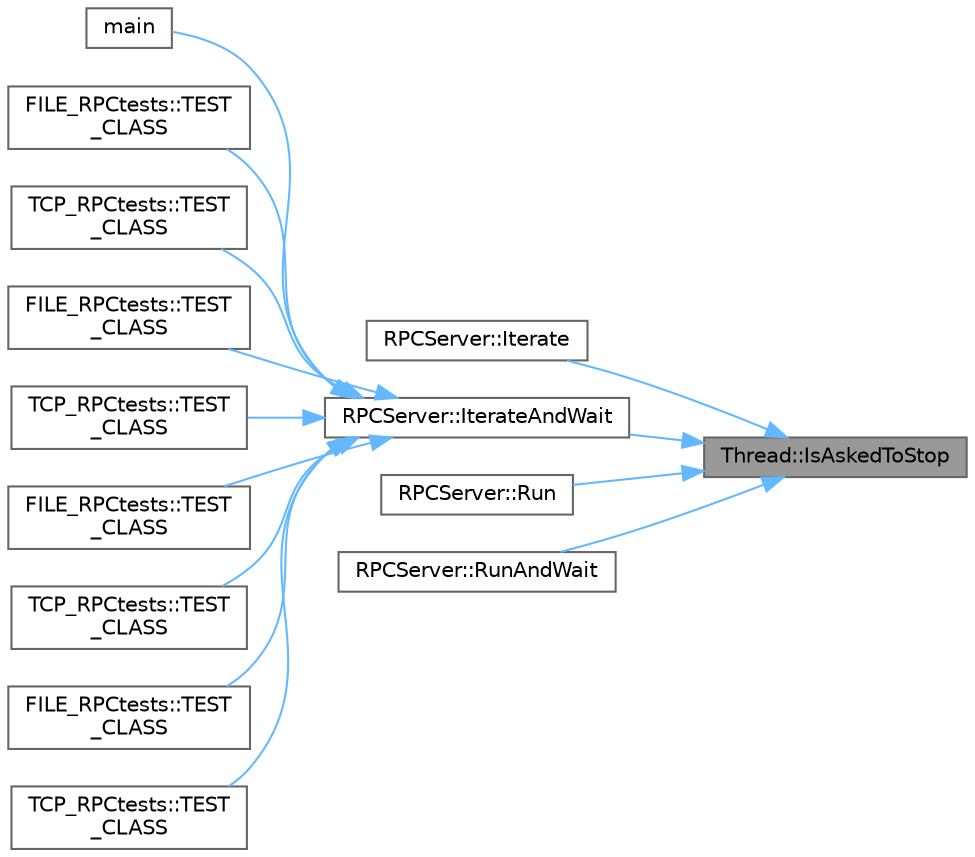 digraph "Thread::IsAskedToStop"
{
 // LATEX_PDF_SIZE
  bgcolor="transparent";
  edge [fontname=Helvetica,fontsize=10,labelfontname=Helvetica,labelfontsize=10];
  node [fontname=Helvetica,fontsize=10,shape=box,height=0.2,width=0.4];
  rankdir="RL";
  Node1 [id="Node000001",label="Thread::IsAskedToStop",height=0.2,width=0.4,color="gray40", fillcolor="grey60", style="filled", fontcolor="black",tooltip=" "];
  Node1 -> Node2 [id="edge1_Node000001_Node000002",dir="back",color="steelblue1",style="solid",tooltip=" "];
  Node2 [id="Node000002",label="RPCServer::Iterate",height=0.2,width=0.4,color="grey40", fillcolor="white", style="filled",URL="$class_r_p_c_server.html#a052d64b45ee81f39dbf038d95f99ff08",tooltip="Iterates on Run."];
  Node1 -> Node3 [id="edge2_Node000001_Node000003",dir="back",color="steelblue1",style="solid",tooltip=" "];
  Node3 [id="Node000003",label="RPCServer::IterateAndWait",height=0.2,width=0.4,color="grey40", fillcolor="white", style="filled",URL="$class_r_p_c_server.html#aa0789295acfd6111907957f4feafcebe",tooltip=" "];
  Node3 -> Node4 [id="edge3_Node000003_Node000004",dir="back",color="steelblue1",style="solid",tooltip=" "];
  Node4 [id="Node000004",label="main",height=0.2,width=0.4,color="grey40", fillcolor="white", style="filled",URL="$_test_server_8cpp.html#a3c04138a5bfe5d72780bb7e82a18e627",tooltip=" "];
  Node3 -> Node5 [id="edge4_Node000003_Node000005",dir="back",color="steelblue1",style="solid",tooltip=" "];
  Node5 [id="Node000005",label="FILE_RPCtests::TEST\l_CLASS",height=0.2,width=0.4,color="grey40", fillcolor="white", style="filled",URL="$namespace_f_i_l_e___r_p_ctests.html#ab98793b3c931111fc269ba033a6f47a7",tooltip=" "];
  Node3 -> Node6 [id="edge5_Node000003_Node000006",dir="back",color="steelblue1",style="solid",tooltip=" "];
  Node6 [id="Node000006",label="TCP_RPCtests::TEST\l_CLASS",height=0.2,width=0.4,color="grey40", fillcolor="white", style="filled",URL="$namespace_t_c_p___r_p_ctests.html#a6d29446a916427c66e0cd6dab3da1590",tooltip=" "];
  Node3 -> Node7 [id="edge6_Node000003_Node000007",dir="back",color="steelblue1",style="solid",tooltip=" "];
  Node7 [id="Node000007",label="FILE_RPCtests::TEST\l_CLASS",height=0.2,width=0.4,color="grey40", fillcolor="white", style="filled",URL="$namespace_f_i_l_e___r_p_ctests.html#ad1bff804e38bb7ba9c9fa3b69324cb99",tooltip=" "];
  Node3 -> Node8 [id="edge7_Node000003_Node000008",dir="back",color="steelblue1",style="solid",tooltip=" "];
  Node8 [id="Node000008",label="TCP_RPCtests::TEST\l_CLASS",height=0.2,width=0.4,color="grey40", fillcolor="white", style="filled",URL="$namespace_t_c_p___r_p_ctests.html#a2a7a75d2b788af25f6f371d1a63b3db2",tooltip=" "];
  Node3 -> Node9 [id="edge8_Node000003_Node000009",dir="back",color="steelblue1",style="solid",tooltip=" "];
  Node9 [id="Node000009",label="FILE_RPCtests::TEST\l_CLASS",height=0.2,width=0.4,color="grey40", fillcolor="white", style="filled",URL="$namespace_f_i_l_e___r_p_ctests.html#a636ab43c3fef34f2597214851942d281",tooltip=" "];
  Node3 -> Node10 [id="edge9_Node000003_Node000010",dir="back",color="steelblue1",style="solid",tooltip=" "];
  Node10 [id="Node000010",label="TCP_RPCtests::TEST\l_CLASS",height=0.2,width=0.4,color="grey40", fillcolor="white", style="filled",URL="$namespace_t_c_p___r_p_ctests.html#aa5e5866de8e8ead46be09df41748652d",tooltip=" "];
  Node3 -> Node11 [id="edge10_Node000003_Node000011",dir="back",color="steelblue1",style="solid",tooltip=" "];
  Node11 [id="Node000011",label="FILE_RPCtests::TEST\l_CLASS",height=0.2,width=0.4,color="grey40", fillcolor="white", style="filled",URL="$namespace_f_i_l_e___r_p_ctests.html#a8455a86e0b70658b6e6e6b706dfab9ea",tooltip=" "];
  Node3 -> Node12 [id="edge11_Node000003_Node000012",dir="back",color="steelblue1",style="solid",tooltip=" "];
  Node12 [id="Node000012",label="TCP_RPCtests::TEST\l_CLASS",height=0.2,width=0.4,color="grey40", fillcolor="white", style="filled",URL="$namespace_t_c_p___r_p_ctests.html#a91a887fad1546479bf8651b8ba595dd8",tooltip=" "];
  Node1 -> Node13 [id="edge12_Node000001_Node000013",dir="back",color="steelblue1",style="solid",tooltip=" "];
  Node13 [id="Node000013",label="RPCServer::Run",height=0.2,width=0.4,color="grey40", fillcolor="white", style="filled",URL="$class_r_p_c_server.html#a9931bbb33dd747794b4699f2ac5f92b7",tooltip="One shot run of the server, will accept a single connection and then serve the connected client...."];
  Node1 -> Node14 [id="edge13_Node000001_Node000014",dir="back",color="steelblue1",style="solid",tooltip=" "];
  Node14 [id="Node000014",label="RPCServer::RunAndWait",height=0.2,width=0.4,color="grey40", fillcolor="white", style="filled",URL="$class_r_p_c_server.html#abbfc93a1189b152880e947ed27c85bca",tooltip="One shot run of the server, will accept a single connection and then serve the connected client...."];
}
